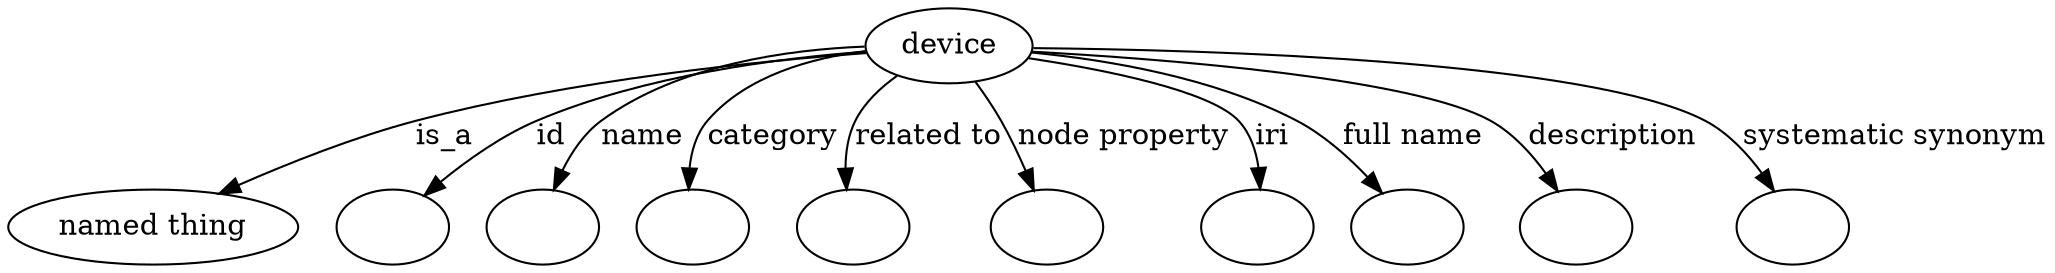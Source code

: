 digraph {
	graph [bb="0,0,827,122"];
	node [label="\N"];
	device	 [height=0.5,
		label=device,
		pos="405.07,104",
		width=0.92174];
	"named thing"	 [height=0.5,
		pos="54.069,18",
		width=1.5019];
	device -> "named thing"	 [label=is_a,
		lp="196.35,61",
		pos="e,86.424,32.53 372.11,100.75 328.61,95.971 249.87,85.66 184.52,68 154.1,59.781 120.96,47.029 95.7,36.46"];
	id	 [color=black,
		height=0.5,
		label="",
		pos="153.07,18",
		width=0.75];
	device -> id	 [color=black,
		label=id,
		lp="246.51,61",
		pos="e,171.94,31.108 372.62,99.911 338.74,94.957 284.47,85.077 240.18,68 219.18,59.901 197.2,47.256 180.58,36.709",
		style=solid];
	name	 [color=black,
		height=0.5,
		label="",
		pos="225.07,18",
		width=0.75];
	device -> name	 [color=black,
		label=name,
		lp="287.23,61",
		pos="e,236.73,34.69 372.4,100.31 344.12,95.958 302.98,86.789 271.75,68 260.89,61.464 250.97,51.687 243.1,42.507",
		style=solid];
	category	 [color=black,
		height=0.5,
		label="",
		pos="297.07,18",
		width=0.75];
	device -> category	 [color=black,
		label=category,
		lp="338.17,61",
		pos="e,299.32,36.14 373.38,98.534 353.83,93.628 329.58,84.54 313.88,68 308.11,61.93 304.32,53.82 301.83,45.901",
		style=solid];
	"related to"	 [color=black,
		height=0.5,
		label="",
		pos="369.07,18",
		width=0.75];
	device -> "related to"	 [color=black,
		label="related to",
		lp="395.31,61",
		pos="e,365.51,36.25 384.77,89.333 378.34,83.497 372.03,76.209 368.6,68 365.81,61.327 364.88,53.702 364.91,46.451",
		style=solid];
	"node property"	 [color=black,
		height=0.5,
		label="",
		pos="443.07,18",
		width=0.75];
	device -> "node property"	 [color=black,
		label="node property",
		lp="467.14,61",
		pos="e,435.35,35.593 412.89,86.428 415.5,80.569 418.41,74.005 421.07,68 424.38,60.522 427.95,52.409 431.24,44.938",
		style=solid];
	iri	 [color=black,
		height=0.5,
		label="",
		pos="515.07,18",
		width=0.75];
	device -> iri	 [color=black,
		label=iri,
		lp="523.29,61",
		pos="e,517.75,35.954 436.08,97.269 463.55,90.641 500.7,79.819 510.07,68 514.91,61.889 516.98,53.951 517.63,46.206",
		style=solid];
	"full name"	 [color=black,
		height=0.5,
		label="",
		pos="587.07,18",
		width=0.75];
	device -> "full name"	 [color=black,
		label="full name",
		lp="579.7,61",
		pos="e,573.47,34.111 437.19,99.298 464.11,94.372 502.86,84.921 533.07,68 545.38,61.103 557.13,50.848 566.5,41.417",
		style=solid];
	description	 [color=black,
		height=0.5,
		label="",
		pos="659.07,18",
		width=0.75];
	device -> description	 [color=black,
		label=description,
		lp="660.17,61",
		pos="e,647.28,34.611 438.02,100.69 488.13,95.246 580.73,83.447 610.07,68 621.83,61.806 632.49,51.778 640.84,42.323",
		style=solid];
	"systematic synonym"	 [color=black,
		height=0.5,
		label="",
		pos="744.07,18",
		width=0.75];
	device -> "systematic synonym"	 [color=black,
		label="systematic synonym",
		lp="770.04,61",
		pos="e,732.78,34.361 438.3,102.62 504.56,99.415 650.56,90.022 695.07,68 707.15,62.02 717.97,51.833 726.34,42.209",
		style=solid];
}
